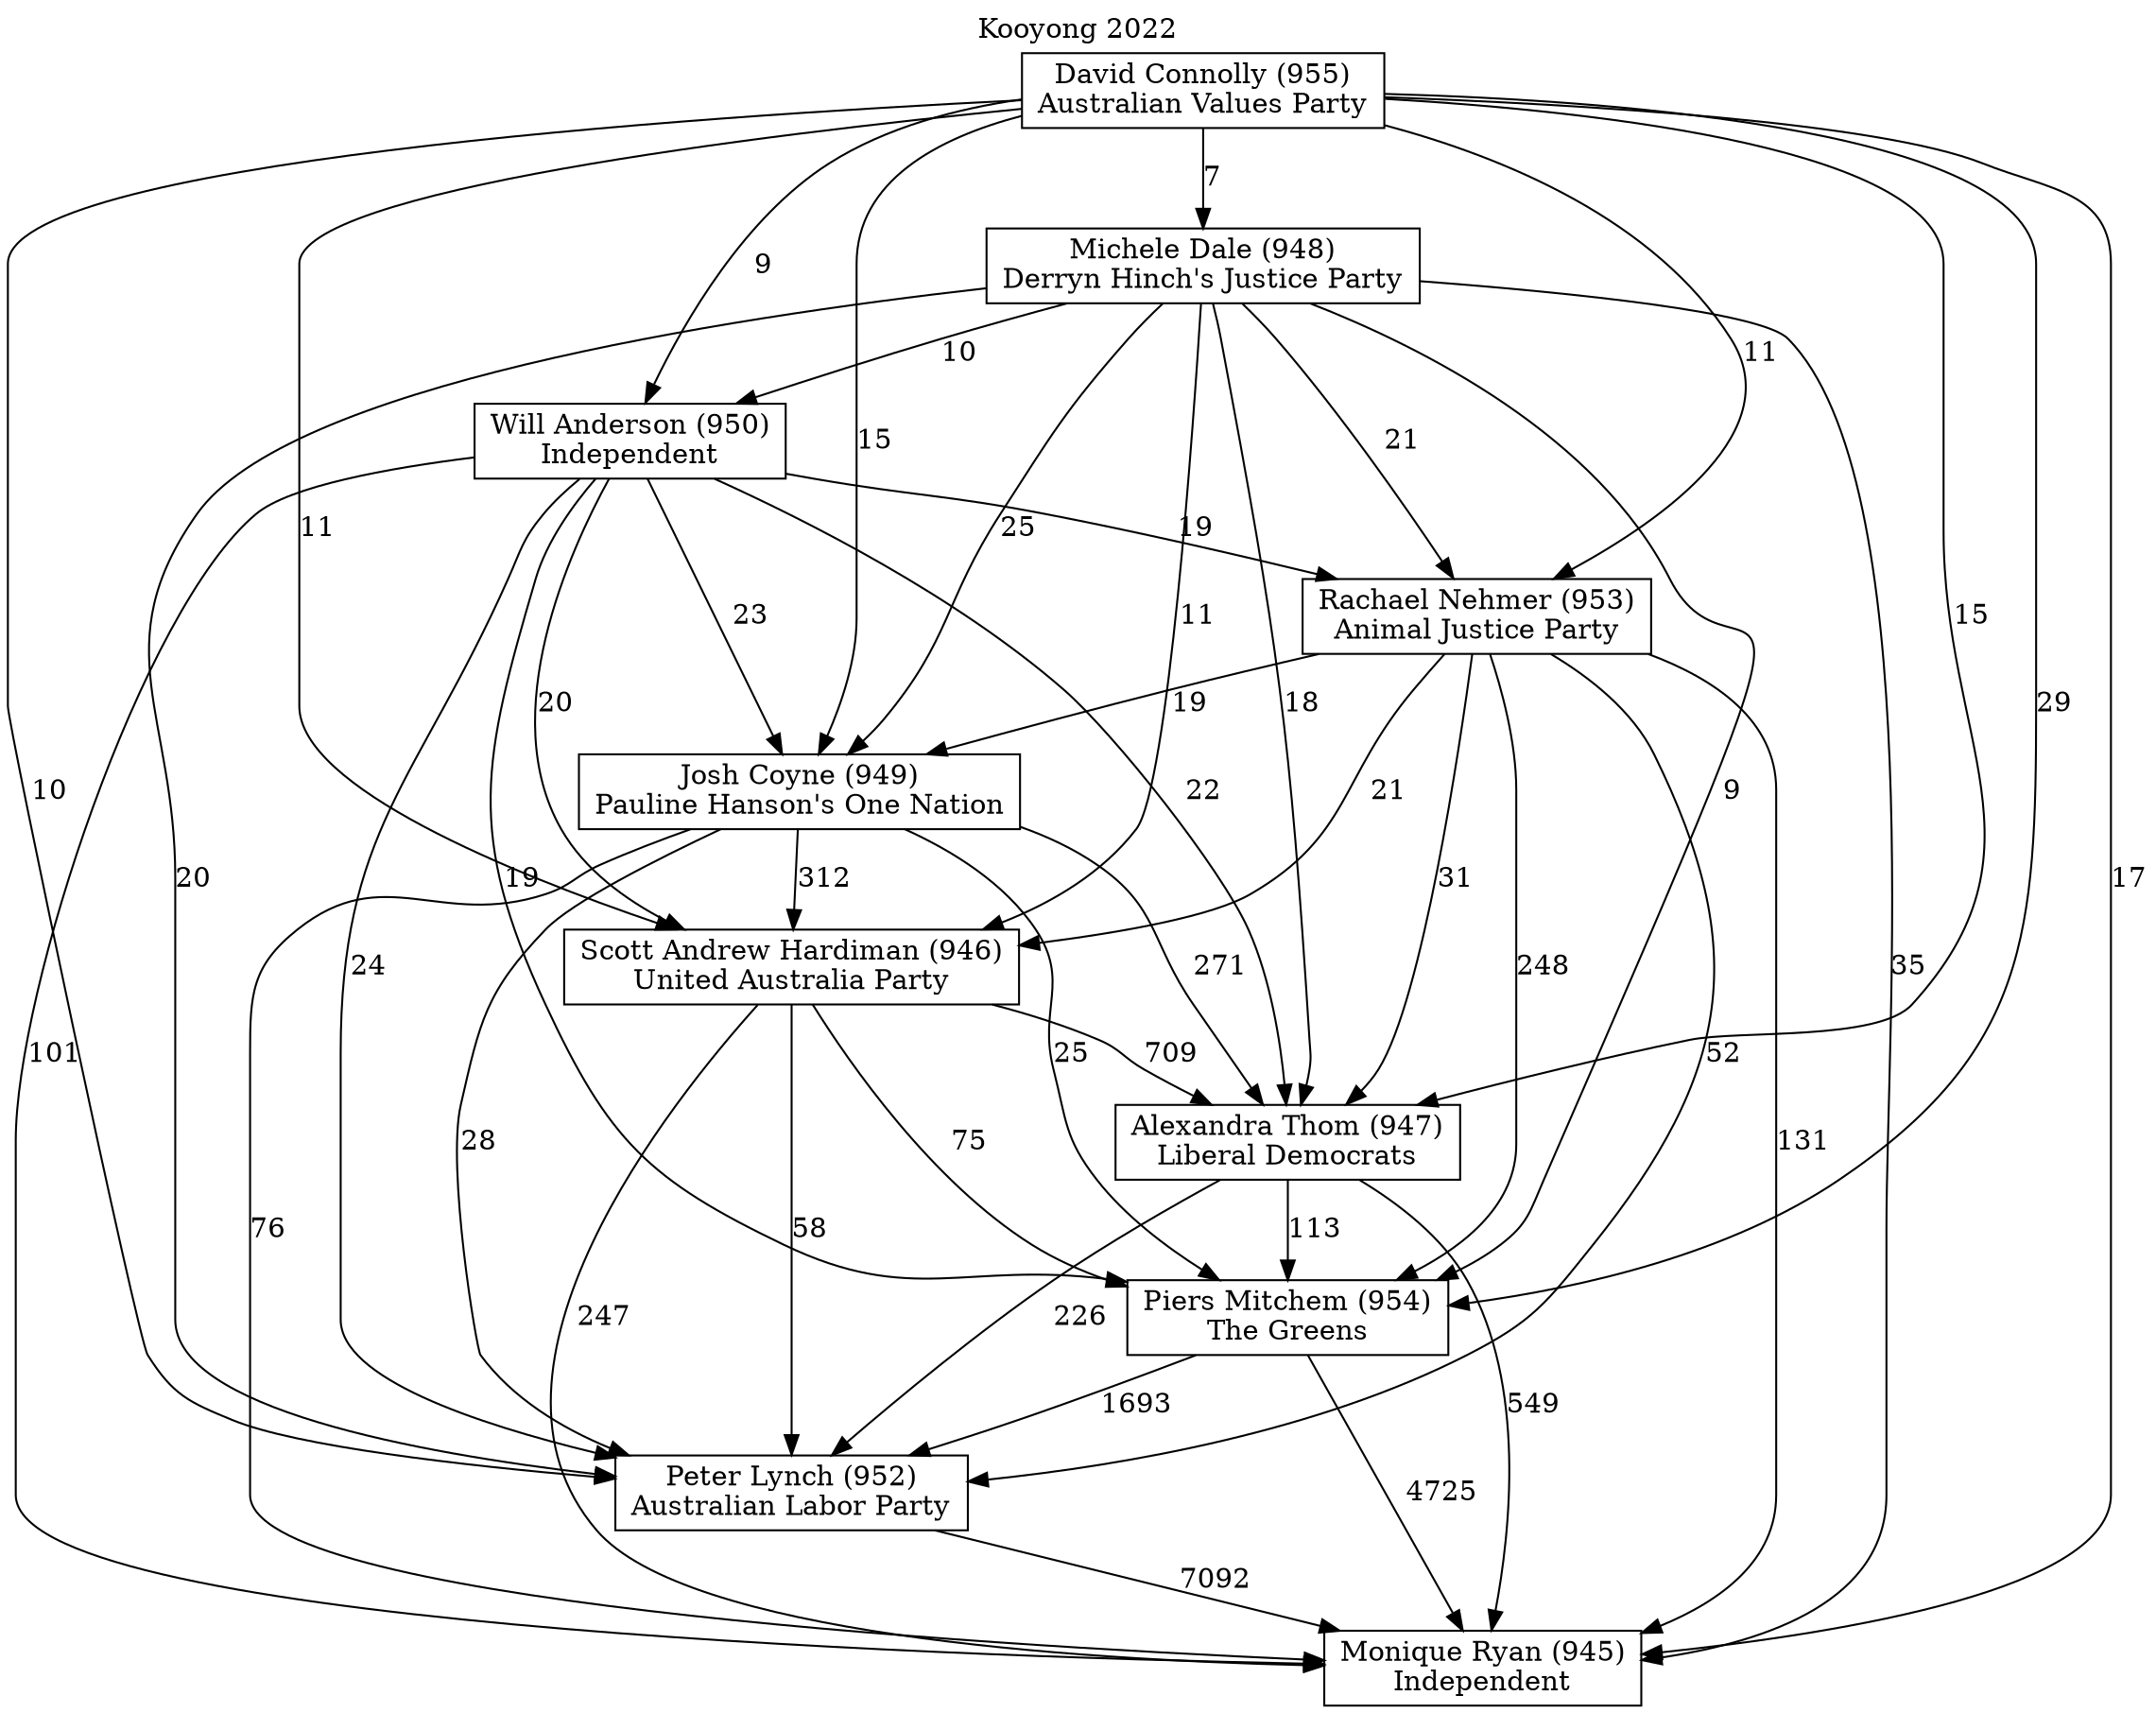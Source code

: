 // House preference flow
digraph "Monique Ryan (945)_Kooyong_2022" {
	graph [label="Kooyong 2022" labelloc=t mclimit=10]
	node [shape=box]
	"Monique Ryan (945)" [label="Monique Ryan (945)
Independent"]
	"Scott Andrew Hardiman (946)" [label="Scott Andrew Hardiman (946)
United Australia Party"]
	"Piers Mitchem (954)" [label="Piers Mitchem (954)
The Greens"]
	"Alexandra Thom (947)" [label="Alexandra Thom (947)
Liberal Democrats"]
	"Josh Coyne (949)" [label="Josh Coyne (949)
Pauline Hanson's One Nation"]
	"Peter Lynch (952)" [label="Peter Lynch (952)
Australian Labor Party"]
	"Will Anderson (950)" [label="Will Anderson (950)
Independent"]
	"David Connolly (955)" [label="David Connolly (955)
Australian Values Party"]
	"Rachael Nehmer (953)" [label="Rachael Nehmer (953)
Animal Justice Party"]
	"Michele Dale (948)" [label="Michele Dale (948)
Derryn Hinch's Justice Party"]
	"Scott Andrew Hardiman (946)" -> "Piers Mitchem (954)" [label=75]
	"Rachael Nehmer (953)" -> "Josh Coyne (949)" [label=19]
	"Peter Lynch (952)" -> "Monique Ryan (945)" [label=7092]
	"David Connolly (955)" -> "Peter Lynch (952)" [label=10]
	"David Connolly (955)" -> "Scott Andrew Hardiman (946)" [label=11]
	"Will Anderson (950)" -> "Josh Coyne (949)" [label=23]
	"Josh Coyne (949)" -> "Piers Mitchem (954)" [label=25]
	"Rachael Nehmer (953)" -> "Monique Ryan (945)" [label=131]
	"Michele Dale (948)" -> "Piers Mitchem (954)" [label=9]
	"Michele Dale (948)" -> "Scott Andrew Hardiman (946)" [label=11]
	"Josh Coyne (949)" -> "Peter Lynch (952)" [label=28]
	"David Connolly (955)" -> "Will Anderson (950)" [label=9]
	"David Connolly (955)" -> "Michele Dale (948)" [label=7]
	"Scott Andrew Hardiman (946)" -> "Monique Ryan (945)" [label=247]
	"Alexandra Thom (947)" -> "Piers Mitchem (954)" [label=113]
	"David Connolly (955)" -> "Rachael Nehmer (953)" [label=11]
	"Alexandra Thom (947)" -> "Peter Lynch (952)" [label=226]
	"Josh Coyne (949)" -> "Alexandra Thom (947)" [label=271]
	"Will Anderson (950)" -> "Piers Mitchem (954)" [label=19]
	"Alexandra Thom (947)" -> "Monique Ryan (945)" [label=549]
	"Scott Andrew Hardiman (946)" -> "Peter Lynch (952)" [label=58]
	"Will Anderson (950)" -> "Peter Lynch (952)" [label=24]
	"Michele Dale (948)" -> "Josh Coyne (949)" [label=25]
	"David Connolly (955)" -> "Josh Coyne (949)" [label=15]
	"David Connolly (955)" -> "Monique Ryan (945)" [label=17]
	"Josh Coyne (949)" -> "Scott Andrew Hardiman (946)" [label=312]
	"Rachael Nehmer (953)" -> "Scott Andrew Hardiman (946)" [label=21]
	"Michele Dale (948)" -> "Peter Lynch (952)" [label=20]
	"David Connolly (955)" -> "Alexandra Thom (947)" [label=15]
	"Josh Coyne (949)" -> "Monique Ryan (945)" [label=76]
	"David Connolly (955)" -> "Piers Mitchem (954)" [label=29]
	"Michele Dale (948)" -> "Alexandra Thom (947)" [label=18]
	"Michele Dale (948)" -> "Monique Ryan (945)" [label=35]
	"Michele Dale (948)" -> "Will Anderson (950)" [label=10]
	"Will Anderson (950)" -> "Monique Ryan (945)" [label=101]
	"Rachael Nehmer (953)" -> "Peter Lynch (952)" [label=52]
	"Piers Mitchem (954)" -> "Peter Lynch (952)" [label=1693]
	"Rachael Nehmer (953)" -> "Alexandra Thom (947)" [label=31]
	"Piers Mitchem (954)" -> "Monique Ryan (945)" [label=4725]
	"Scott Andrew Hardiman (946)" -> "Alexandra Thom (947)" [label=709]
	"Will Anderson (950)" -> "Rachael Nehmer (953)" [label=19]
	"Rachael Nehmer (953)" -> "Piers Mitchem (954)" [label=248]
	"Will Anderson (950)" -> "Scott Andrew Hardiman (946)" [label=20]
	"Michele Dale (948)" -> "Rachael Nehmer (953)" [label=21]
	"Will Anderson (950)" -> "Alexandra Thom (947)" [label=22]
}
